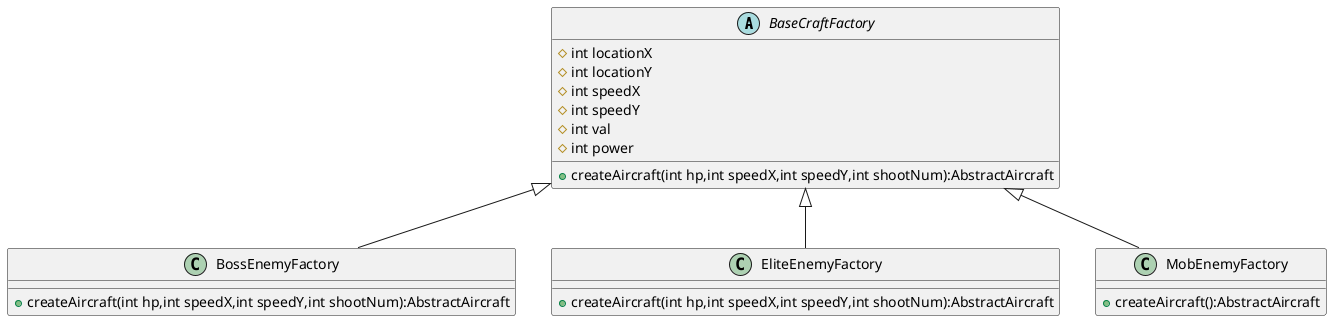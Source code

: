 @startuml
'https://plantuml.com/class-diagram

abstract class BaseCraftFactory {
    # int locationX
    # int locationY
    # int speedX
    # int speedY
    # int val
    # int power
    + createAircraft(int hp,int speedX,int speedY,int shootNum):AbstractAircraft
}

class BossEnemyFactory{
    + createAircraft(int hp,int speedX,int speedY,int shootNum):AbstractAircraft
}

class EliteEnemyFactory{
    + createAircraft(int hp,int speedX,int speedY,int shootNum):AbstractAircraft
}

class MobEnemyFactory{
    + createAircraft():AbstractAircraft
}

BaseCraftFactory <|-- BossEnemyFactory
BaseCraftFactory <|-- EliteEnemyFactory
BaseCraftFactory <|-- MobEnemyFactory

@enduml
